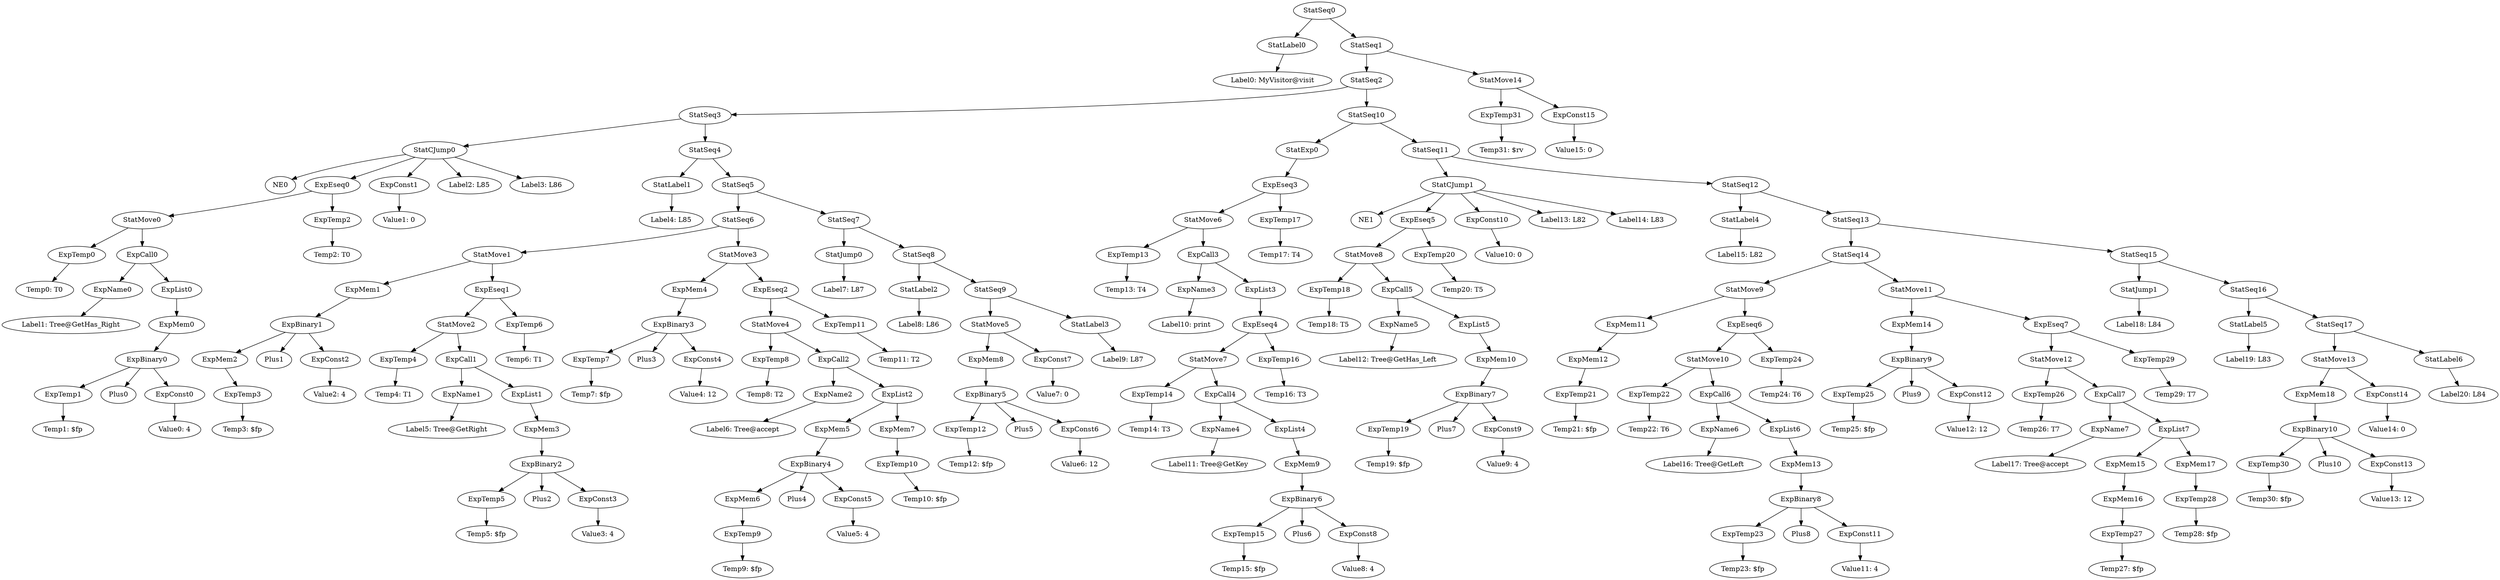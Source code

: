 digraph {
	ordering = out;
	ExpConst15 -> "Value15: 0";
	ExpConst14 -> "Value14: 0";
	ExpMem18 -> ExpBinary10;
	ExpConst13 -> "Value13: 12";
	ExpBinary10 -> ExpTemp30;
	ExpBinary10 -> Plus10;
	ExpBinary10 -> ExpConst13;
	ExpTemp30 -> "Temp30: $fp";
	StatSeq15 -> StatJump1;
	StatSeq15 -> StatSeq16;
	ExpTemp29 -> "Temp29: T7";
	ExpEseq7 -> StatMove12;
	ExpEseq7 -> ExpTemp29;
	ExpMem17 -> ExpTemp28;
	StatMove14 -> ExpTemp31;
	StatMove14 -> ExpConst15;
	ExpCall7 -> ExpName7;
	ExpCall7 -> ExpList7;
	ExpTemp26 -> "Temp26: T7";
	ExpMem14 -> ExpBinary9;
	ExpConst12 -> "Value12: 12";
	StatSeq14 -> StatMove9;
	StatSeq14 -> StatMove11;
	ExpTemp24 -> "Temp24: T6";
	ExpEseq6 -> StatMove10;
	ExpEseq6 -> ExpTemp24;
	ExpMem13 -> ExpBinary8;
	ExpConst11 -> "Value11: 4";
	ExpBinary8 -> ExpTemp23;
	ExpBinary8 -> Plus8;
	ExpBinary8 -> ExpConst11;
	ExpName6 -> "Label16: Tree@GetLeft";
	StatMove10 -> ExpTemp22;
	StatMove10 -> ExpCall6;
	StatMove9 -> ExpMem11;
	StatMove9 -> ExpEseq6;
	StatMove11 -> ExpMem14;
	StatMove11 -> ExpEseq7;
	ExpMem11 -> ExpMem12;
	ExpMem12 -> ExpTemp21;
	ExpTemp21 -> "Temp21: $fp";
	StatSeq12 -> StatLabel4;
	StatSeq12 -> StatSeq13;
	StatLabel4 -> "Label15: L82";
	StatSeq11 -> StatCJump1;
	StatSeq11 -> StatSeq12;
	ExpEseq5 -> StatMove8;
	ExpEseq5 -> ExpTemp20;
	ExpList5 -> ExpMem10;
	StatMove3 -> ExpMem4;
	StatMove3 -> ExpEseq2;
	ExpConst4 -> "Value4: 12";
	ExpTemp6 -> "Temp6: T1";
	StatMove6 -> ExpTemp13;
	StatMove6 -> ExpCall3;
	ExpMem3 -> ExpBinary2;
	ExpConst3 -> "Value3: 4";
	ExpBinary2 -> ExpTemp5;
	ExpBinary2 -> Plus2;
	ExpBinary2 -> ExpConst3;
	ExpMem5 -> ExpBinary4;
	ExpCall1 -> ExpName1;
	ExpCall1 -> ExpList1;
	ExpName7 -> "Label17: Tree@accept";
	StatJump0 -> "Label7: L87";
	ExpName1 -> "Label5: Tree@GetRight";
	ExpEseq1 -> StatMove2;
	ExpEseq1 -> ExpTemp6;
	ExpTemp28 -> "Temp28: $fp";
	ExpTemp15 -> "Temp15: $fp";
	StatMove13 -> ExpMem18;
	StatMove13 -> ExpConst14;
	StatSeq10 -> StatExp0;
	StatSeq10 -> StatSeq11;
	StatMove2 -> ExpTemp4;
	StatMove2 -> ExpCall1;
	StatSeq17 -> StatMove13;
	StatSeq17 -> StatLabel6;
	StatLabel0 -> "Label0: MyVisitor@visit";
	ExpTemp19 -> "Temp19: $fp";
	ExpTemp7 -> "Temp7: $fp";
	ExpTemp0 -> "Temp0: T0";
	ExpTemp25 -> "Temp25: $fp";
	ExpEseq3 -> StatMove6;
	ExpEseq3 -> ExpTemp17;
	StatLabel5 -> "Label19: L83";
	ExpTemp4 -> "Temp4: T1";
	ExpMem1 -> ExpBinary1;
	ExpConst6 -> "Value6: 12";
	ExpTemp20 -> "Temp20: T5";
	ExpConst8 -> "Value8: 4";
	ExpName0 -> "Label1: Tree@GetHas_Right";
	ExpName5 -> "Label12: Tree@GetHas_Left";
	ExpMem4 -> ExpBinary3;
	ExpName4 -> "Label11: Tree@GetKey";
	ExpBinary0 -> ExpTemp1;
	ExpBinary0 -> Plus0;
	ExpBinary0 -> ExpConst0;
	ExpTemp27 -> "Temp27: $fp";
	ExpList4 -> ExpMem9;
	StatMove0 -> ExpTemp0;
	StatMove0 -> ExpCall0;
	StatMove8 -> ExpTemp18;
	StatMove8 -> ExpCall5;
	StatSeq3 -> StatCJump0;
	StatSeq3 -> StatSeq4;
	StatLabel3 -> "Label9: L87";
	ExpBinary3 -> ExpTemp7;
	ExpBinary3 -> Plus3;
	ExpBinary3 -> ExpConst4;
	ExpMem7 -> ExpTemp10;
	ExpConst0 -> "Value0: 4";
	ExpName2 -> "Label6: Tree@accept";
	StatSeq16 -> StatLabel5;
	StatSeq16 -> StatSeq17;
	StatSeq7 -> StatJump0;
	StatSeq7 -> StatSeq8;
	ExpTemp5 -> "Temp5: $fp";
	ExpConst2 -> "Value2: 4";
	StatExp0 -> ExpEseq3;
	StatSeq6 -> StatMove1;
	StatSeq6 -> StatMove3;
	ExpTemp3 -> "Temp3: $fp";
	StatSeq8 -> StatLabel2;
	StatSeq8 -> StatSeq9;
	ExpMem15 -> ExpMem16;
	ExpTemp8 -> "Temp8: T2";
	ExpTemp18 -> "Temp18: T5";
	ExpBinary9 -> ExpTemp25;
	ExpBinary9 -> Plus9;
	ExpBinary9 -> ExpConst12;
	ExpBinary7 -> ExpTemp19;
	ExpBinary7 -> Plus7;
	ExpBinary7 -> ExpConst9;
	StatMove1 -> ExpMem1;
	StatMove1 -> ExpEseq1;
	StatCJump0 -> NE0;
	StatCJump0 -> ExpEseq0;
	StatCJump0 -> ExpConst1;
	StatCJump0 -> "Label2: L85";
	StatCJump0 -> "Label3: L86";
	ExpList0 -> ExpMem0;
	ExpConst10 -> "Value10: 0";
	ExpBinary1 -> ExpMem2;
	ExpBinary1 -> Plus1;
	ExpBinary1 -> ExpConst2;
	ExpMem0 -> ExpBinary0;
	ExpTemp11 -> "Temp11: T2";
	ExpEseq0 -> StatMove0;
	ExpEseq0 -> ExpTemp2;
	ExpTemp2 -> "Temp2: T0";
	ExpList6 -> ExpMem13;
	ExpConst1 -> "Value1: 0";
	ExpCall0 -> ExpName0;
	ExpCall0 -> ExpList0;
	StatSeq9 -> StatMove5;
	StatSeq9 -> StatLabel3;
	StatJump1 -> "Label18: L84";
	StatSeq4 -> StatLabel1;
	StatSeq4 -> StatSeq5;
	StatSeq1 -> StatSeq2;
	StatSeq1 -> StatMove14;
	ExpMem2 -> ExpTemp3;
	StatLabel6 -> "Label20: L84";
	ExpTemp12 -> "Temp12: $fp";
	StatLabel1 -> "Label4: L85";
	ExpCall2 -> ExpName2;
	ExpCall2 -> ExpList2;
	ExpEseq4 -> StatMove7;
	ExpEseq4 -> ExpTemp16;
	ExpMem6 -> ExpTemp9;
	StatSeq0 -> StatLabel0;
	StatSeq0 -> StatSeq1;
	ExpConst5 -> "Value5: 4";
	ExpTemp22 -> "Temp22: T6";
	ExpList2 -> ExpMem5;
	ExpList2 -> ExpMem7;
	ExpCall6 -> ExpName6;
	ExpCall6 -> ExpList6;
	ExpMem10 -> ExpBinary7;
	ExpTemp10 -> "Temp10: $fp";
	ExpBinary4 -> ExpMem6;
	ExpBinary4 -> Plus4;
	ExpBinary4 -> ExpConst5;
	ExpTemp1 -> "Temp1: $fp";
	ExpList1 -> ExpMem3;
	ExpEseq2 -> StatMove4;
	ExpEseq2 -> ExpTemp11;
	ExpList7 -> ExpMem15;
	ExpList7 -> ExpMem17;
	ExpName3 -> "Label10: print";
	StatSeq5 -> StatSeq6;
	StatSeq5 -> StatSeq7;
	ExpConst9 -> "Value9: 4";
	StatMove4 -> ExpTemp8;
	StatMove4 -> ExpCall2;
	StatMove5 -> ExpMem8;
	StatMove5 -> ExpConst7;
	StatLabel2 -> "Label8: L86";
	ExpTemp9 -> "Temp9: $fp";
	ExpCall4 -> ExpName4;
	ExpCall4 -> ExpList4;
	ExpBinary5 -> ExpTemp12;
	ExpBinary5 -> Plus5;
	ExpBinary5 -> ExpConst6;
	ExpMem8 -> ExpBinary5;
	ExpTemp31 -> "Temp31: $rv";
	ExpConst7 -> "Value7: 0";
	StatSeq2 -> StatSeq3;
	StatSeq2 -> StatSeq10;
	ExpTemp13 -> "Temp13: T4";
	StatMove12 -> ExpTemp26;
	StatMove12 -> ExpCall7;
	ExpTemp14 -> "Temp14: T3";
	StatMove7 -> ExpTemp14;
	StatMove7 -> ExpCall4;
	ExpMem16 -> ExpTemp27;
	ExpBinary6 -> ExpTemp15;
	ExpBinary6 -> Plus6;
	ExpBinary6 -> ExpConst8;
	ExpTemp16 -> "Temp16: T3";
	ExpList3 -> ExpEseq4;
	StatSeq13 -> StatSeq14;
	StatSeq13 -> StatSeq15;
	ExpTemp23 -> "Temp23: $fp";
	ExpMem9 -> ExpBinary6;
	ExpTemp17 -> "Temp17: T4";
	ExpCall3 -> ExpName3;
	ExpCall3 -> ExpList3;
	StatCJump1 -> NE1;
	StatCJump1 -> ExpEseq5;
	StatCJump1 -> ExpConst10;
	StatCJump1 -> "Label13: L82";
	StatCJump1 -> "Label14: L83";
	ExpCall5 -> ExpName5;
	ExpCall5 -> ExpList5;
}

